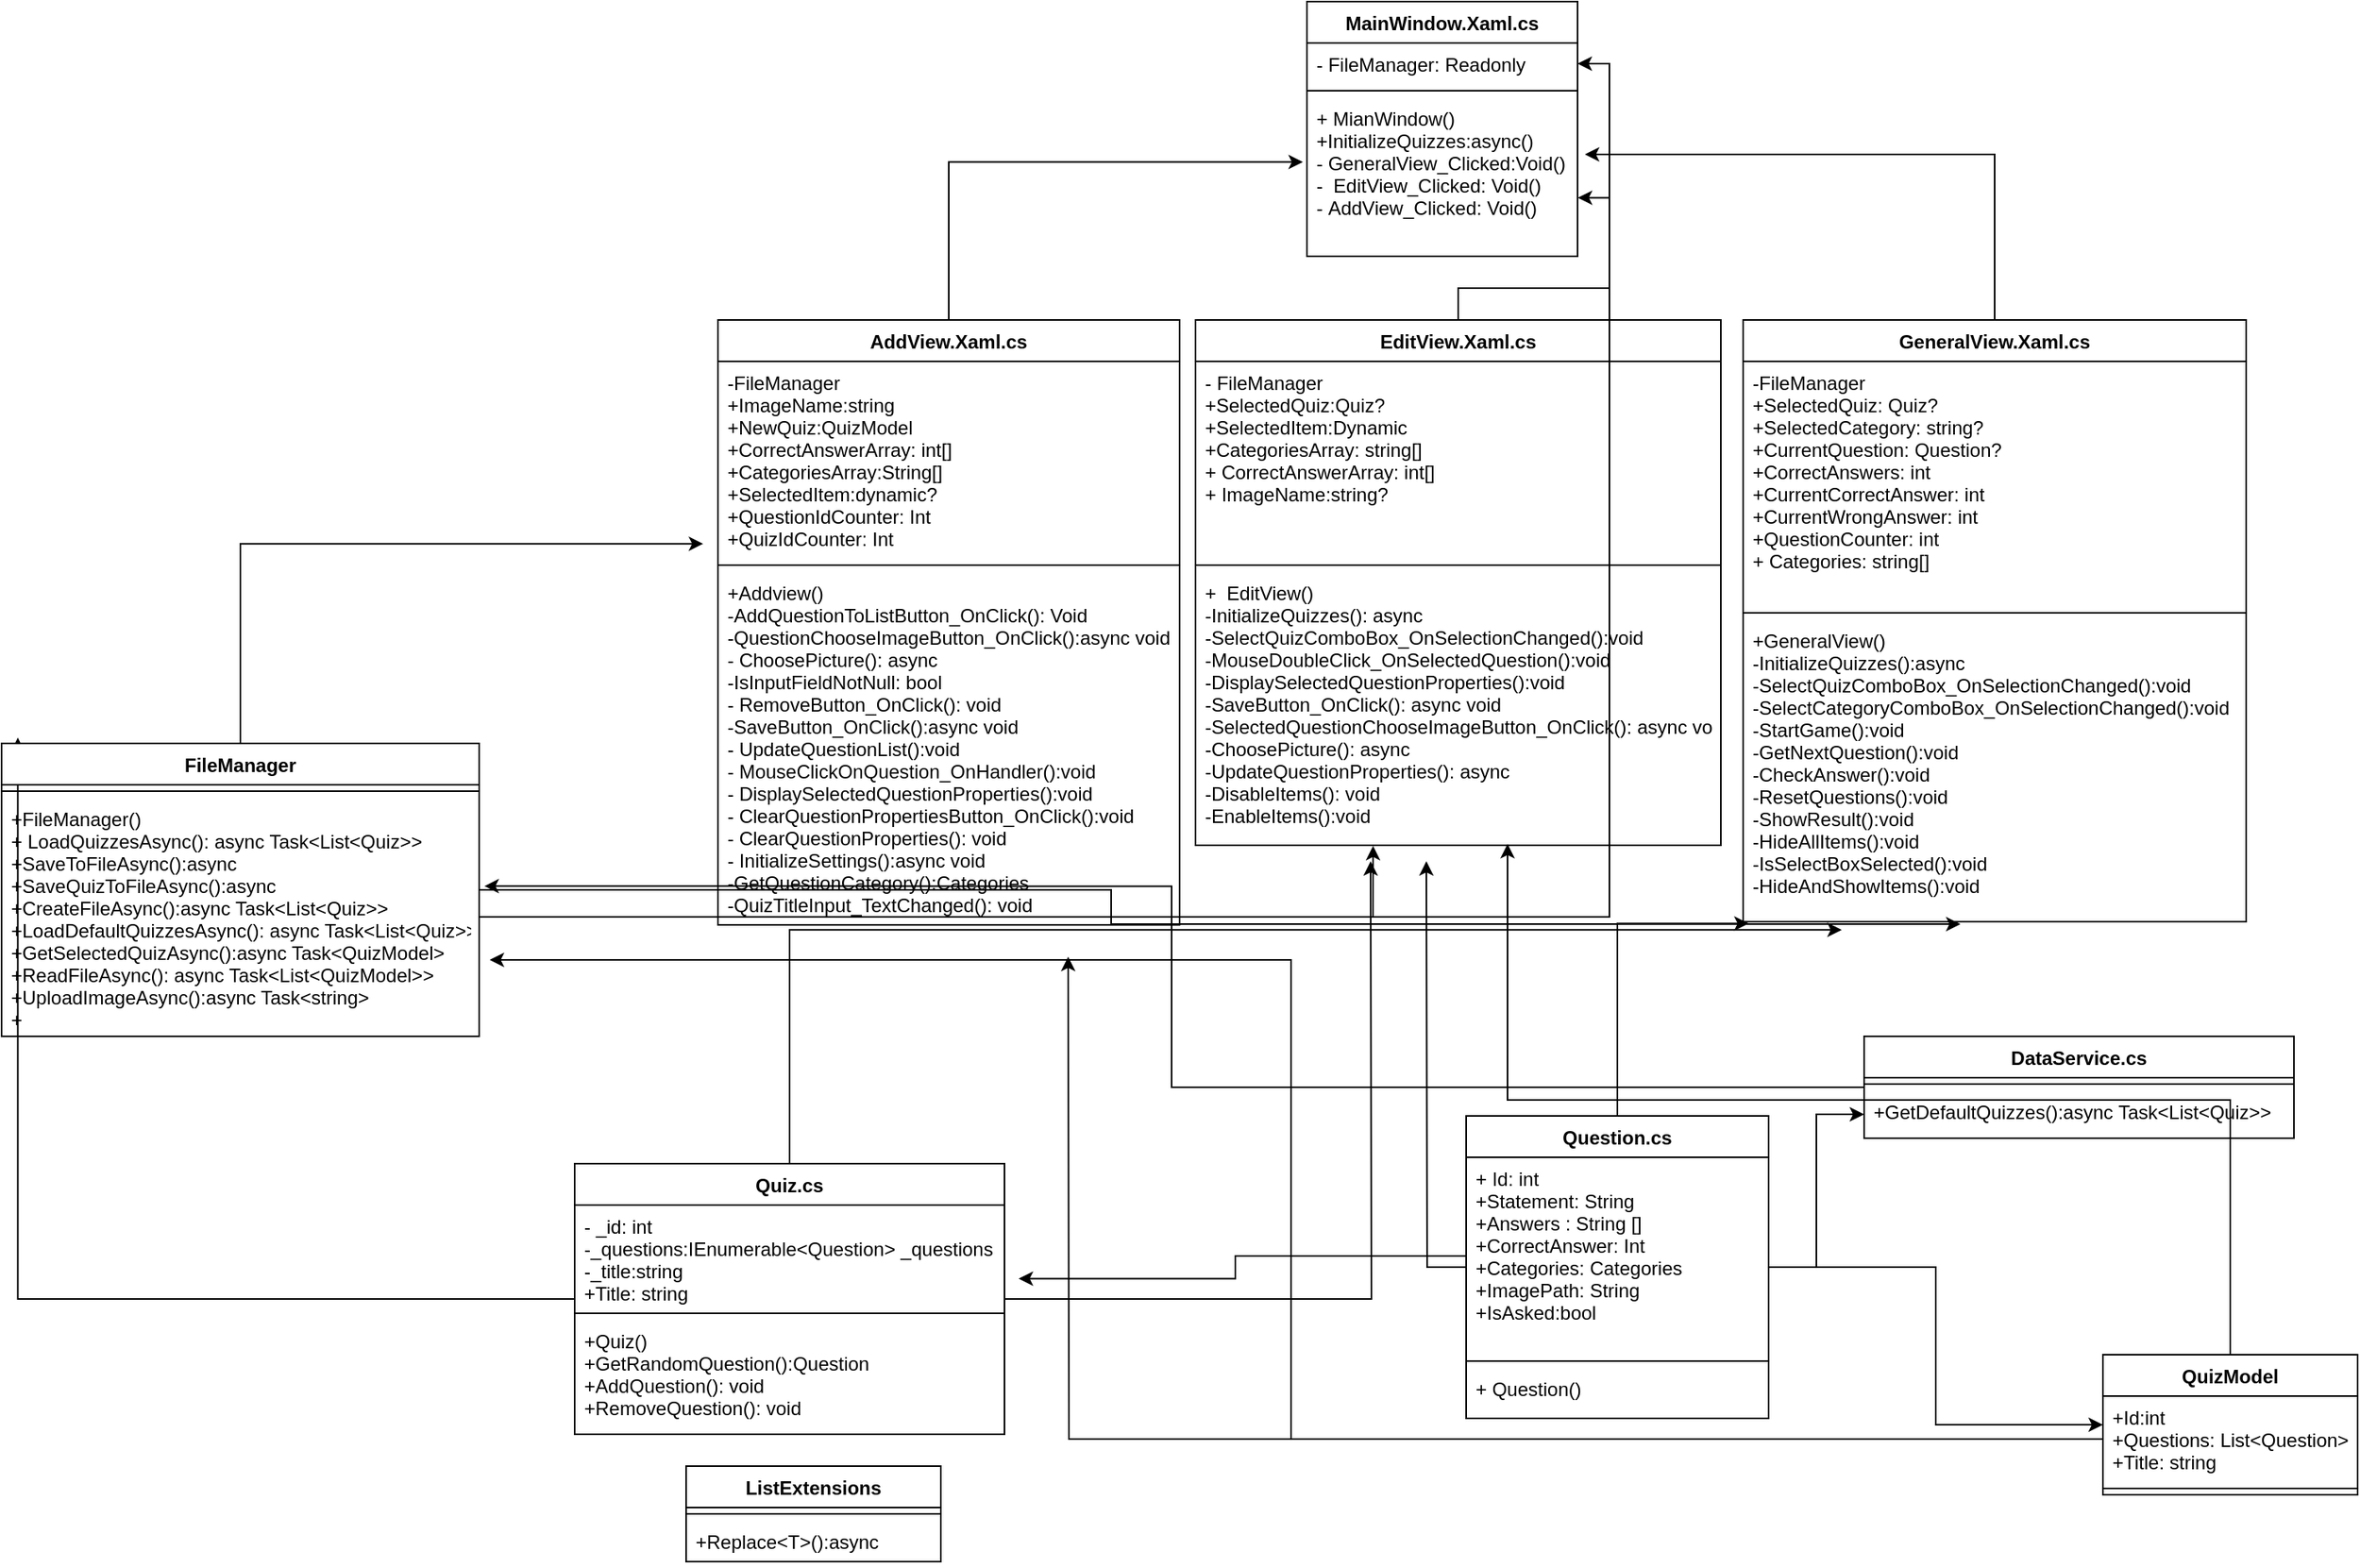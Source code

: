 <mxfile version="20.5.3" type="device"><diagram id="FIJv6bNPyT1z4MbJdgN2" name="Sida-1"><mxGraphModel dx="1865" dy="1716" grid="1" gridSize="10" guides="1" tooltips="1" connect="1" arrows="1" fold="1" page="1" pageScale="1" pageWidth="827" pageHeight="1169" math="0" shadow="0"><root><mxCell id="0"/><mxCell id="1" parent="0"/><mxCell id="g4eud68cJ5rvIqT3V311-7" value="MainWindow.Xaml.cs" style="swimlane;fontStyle=1;align=center;verticalAlign=top;childLayout=stackLayout;horizontal=1;startSize=26;horizontalStack=0;resizeParent=1;resizeParentMax=0;resizeLast=0;collapsible=1;marginBottom=0;" parent="1" vertex="1"><mxGeometry x="140" y="-170" width="170" height="160" as="geometry"/></mxCell><mxCell id="g4eud68cJ5rvIqT3V311-8" value="- FileManager: Readonly" style="text;strokeColor=none;fillColor=none;align=left;verticalAlign=top;spacingLeft=4;spacingRight=4;overflow=hidden;rotatable=0;points=[[0,0.5],[1,0.5]];portConstraint=eastwest;" parent="g4eud68cJ5rvIqT3V311-7" vertex="1"><mxGeometry y="26" width="170" height="26" as="geometry"/></mxCell><mxCell id="g4eud68cJ5rvIqT3V311-9" value="" style="line;strokeWidth=1;fillColor=none;align=left;verticalAlign=middle;spacingTop=-1;spacingLeft=3;spacingRight=3;rotatable=0;labelPosition=right;points=[];portConstraint=eastwest;strokeColor=inherit;" parent="g4eud68cJ5rvIqT3V311-7" vertex="1"><mxGeometry y="52" width="170" height="8" as="geometry"/></mxCell><mxCell id="g4eud68cJ5rvIqT3V311-10" value="+ MianWindow()&#10;+InitializeQuizzes:async()&#10;- GeneralView_Clicked:Void()&#10;-  EditView_Clicked: Void()&#10;- AddView_Clicked: Void()" style="text;strokeColor=none;fillColor=none;align=left;verticalAlign=top;spacingLeft=4;spacingRight=4;overflow=hidden;rotatable=0;points=[[0,0.5],[1,0.5]];portConstraint=eastwest;" parent="g4eud68cJ5rvIqT3V311-7" vertex="1"><mxGeometry y="60" width="170" height="100" as="geometry"/></mxCell><mxCell id="IZM2hhoDSAi-DpYeeWAR-30" style="edgeStyle=orthogonalEdgeStyle;rounded=0;orthogonalLoop=1;jettySize=auto;html=1;" parent="1" source="lCUKq1fIzDH3rZnC9_4V-12" target="IZM2hhoDSAi-DpYeeWAR-25" edge="1"><mxGeometry relative="1" as="geometry"/></mxCell><mxCell id="IZM2hhoDSAi-DpYeeWAR-31" style="edgeStyle=orthogonalEdgeStyle;rounded=0;orthogonalLoop=1;jettySize=auto;html=1;entryX=0.011;entryY=1.006;entryDx=0;entryDy=0;entryPerimeter=0;" parent="1" source="lCUKq1fIzDH3rZnC9_4V-12" target="IZM2hhoDSAi-DpYeeWAR-9" edge="1"><mxGeometry relative="1" as="geometry"/></mxCell><mxCell id="IZM2hhoDSAi-DpYeeWAR-33" style="edgeStyle=orthogonalEdgeStyle;rounded=0;orthogonalLoop=1;jettySize=auto;html=1;" parent="1" source="lCUKq1fIzDH3rZnC9_4V-12" edge="1"><mxGeometry relative="1" as="geometry"><mxPoint x="215" y="370" as="targetPoint"/></mxGeometry></mxCell><mxCell id="IZM2hhoDSAi-DpYeeWAR-38" style="edgeStyle=orthogonalEdgeStyle;rounded=0;orthogonalLoop=1;jettySize=auto;html=1;" parent="1" source="lCUKq1fIzDH3rZnC9_4V-12" target="IZM2hhoDSAi-DpYeeWAR-34" edge="1"><mxGeometry relative="1" as="geometry"/></mxCell><mxCell id="lCUKq1fIzDH3rZnC9_4V-12" value="Question.cs" style="swimlane;fontStyle=1;align=center;verticalAlign=top;childLayout=stackLayout;horizontal=1;startSize=26;horizontalStack=0;resizeParent=1;resizeParentMax=0;resizeLast=0;collapsible=1;marginBottom=0;" parent="1" vertex="1"><mxGeometry x="240" y="530" width="190" height="190" as="geometry"/></mxCell><mxCell id="lCUKq1fIzDH3rZnC9_4V-13" value="+ Id: int&#10;+Statement: String&#10;+Answers : String []&#10;+CorrectAnswer: Int&#10;+Categories: Categories&#10;+ImagePath: String&#10;+IsAsked:bool" style="text;strokeColor=none;fillColor=none;align=left;verticalAlign=top;spacingLeft=4;spacingRight=4;overflow=hidden;rotatable=0;points=[[0,0.5],[1,0.5]];portConstraint=eastwest;" parent="lCUKq1fIzDH3rZnC9_4V-12" vertex="1"><mxGeometry y="26" width="190" height="124" as="geometry"/></mxCell><mxCell id="lCUKq1fIzDH3rZnC9_4V-14" value="" style="line;strokeWidth=1;fillColor=none;align=left;verticalAlign=middle;spacingTop=-1;spacingLeft=3;spacingRight=3;rotatable=0;labelPosition=right;points=[];portConstraint=eastwest;strokeColor=inherit;" parent="lCUKq1fIzDH3rZnC9_4V-12" vertex="1"><mxGeometry y="150" width="190" height="8" as="geometry"/></mxCell><mxCell id="lCUKq1fIzDH3rZnC9_4V-15" value="+ Question() " style="text;strokeColor=none;fillColor=none;align=left;verticalAlign=top;spacingLeft=4;spacingRight=4;overflow=hidden;rotatable=0;points=[[0,0.5],[1,0.5]];portConstraint=eastwest;" parent="lCUKq1fIzDH3rZnC9_4V-12" vertex="1"><mxGeometry y="158" width="190" height="32" as="geometry"/></mxCell><mxCell id="IZM2hhoDSAi-DpYeeWAR-40" style="edgeStyle=orthogonalEdgeStyle;rounded=0;orthogonalLoop=1;jettySize=auto;html=1;entryX=0.034;entryY=-0.02;entryDx=0;entryDy=0;entryPerimeter=0;" parent="1" source="lCUKq1fIzDH3rZnC9_4V-22" target="IZM2hhoDSAi-DpYeeWAR-18" edge="1"><mxGeometry relative="1" as="geometry"/></mxCell><mxCell id="IZM2hhoDSAi-DpYeeWAR-41" style="edgeStyle=orthogonalEdgeStyle;rounded=0;orthogonalLoop=1;jettySize=auto;html=1;" parent="1" source="lCUKq1fIzDH3rZnC9_4V-22" edge="1"><mxGeometry relative="1" as="geometry"><mxPoint x="180" y="370" as="targetPoint"/></mxGeometry></mxCell><mxCell id="IZM2hhoDSAi-DpYeeWAR-43" style="edgeStyle=orthogonalEdgeStyle;rounded=0;orthogonalLoop=1;jettySize=auto;html=1;entryX=0.196;entryY=1.027;entryDx=0;entryDy=0;entryPerimeter=0;" parent="1" source="lCUKq1fIzDH3rZnC9_4V-22" target="IZM2hhoDSAi-DpYeeWAR-9" edge="1"><mxGeometry relative="1" as="geometry"/></mxCell><mxCell id="lCUKq1fIzDH3rZnC9_4V-22" value="Quiz.cs" style="swimlane;fontStyle=1;align=center;verticalAlign=top;childLayout=stackLayout;horizontal=1;startSize=26;horizontalStack=0;resizeParent=1;resizeParentMax=0;resizeLast=0;collapsible=1;marginBottom=0;" parent="1" vertex="1"><mxGeometry x="-320" y="560" width="270" height="170" as="geometry"/></mxCell><mxCell id="lCUKq1fIzDH3rZnC9_4V-23" value="- _id: int&#10;-_questions:IEnumerable&lt;Question&gt; _questions&#10;-_title:string&#10;+Title: string" style="text;strokeColor=none;fillColor=none;align=left;verticalAlign=top;spacingLeft=4;spacingRight=4;overflow=hidden;rotatable=0;points=[[0,0.5],[1,0.5]];portConstraint=eastwest;" parent="lCUKq1fIzDH3rZnC9_4V-22" vertex="1"><mxGeometry y="26" width="270" height="64" as="geometry"/></mxCell><mxCell id="lCUKq1fIzDH3rZnC9_4V-24" value="" style="line;strokeWidth=1;fillColor=none;align=left;verticalAlign=middle;spacingTop=-1;spacingLeft=3;spacingRight=3;rotatable=0;labelPosition=right;points=[];portConstraint=eastwest;strokeColor=inherit;" parent="lCUKq1fIzDH3rZnC9_4V-22" vertex="1"><mxGeometry y="90" width="270" height="8" as="geometry"/></mxCell><mxCell id="lCUKq1fIzDH3rZnC9_4V-25" value="+Quiz()&#10;+GetRandomQuestion():Question&#10;+AddQuestion(): void&#10;+RemoveQuestion(): void" style="text;strokeColor=none;fillColor=none;align=left;verticalAlign=top;spacingLeft=4;spacingRight=4;overflow=hidden;rotatable=0;points=[[0,0.5],[1,0.5]];portConstraint=eastwest;" parent="lCUKq1fIzDH3rZnC9_4V-22" vertex="1"><mxGeometry y="98" width="270" height="72" as="geometry"/></mxCell><mxCell id="IZM2hhoDSAi-DpYeeWAR-28" style="edgeStyle=orthogonalEdgeStyle;rounded=0;orthogonalLoop=1;jettySize=auto;html=1;entryX=1.001;entryY=0.632;entryDx=0;entryDy=0;entryPerimeter=0;" parent="1" source="IZM2hhoDSAi-DpYeeWAR-2" target="g4eud68cJ5rvIqT3V311-10" edge="1"><mxGeometry relative="1" as="geometry"/></mxCell><mxCell id="IZM2hhoDSAi-DpYeeWAR-2" value="EditView.Xaml.cs" style="swimlane;fontStyle=1;align=center;verticalAlign=top;childLayout=stackLayout;horizontal=1;startSize=26;horizontalStack=0;resizeParent=1;resizeParentMax=0;resizeLast=0;collapsible=1;marginBottom=0;" parent="1" vertex="1"><mxGeometry x="70" y="30" width="330" height="330" as="geometry"/></mxCell><mxCell id="IZM2hhoDSAi-DpYeeWAR-3" value="- FileManager&#10;+SelectedQuiz:Quiz?&#10;+SelectedItem:Dynamic&#10;+CategoriesArray: string[]&#10;+ CorrectAnswerArray: int[]&#10;+ ImageName:string?" style="text;strokeColor=none;fillColor=none;align=left;verticalAlign=top;spacingLeft=4;spacingRight=4;overflow=hidden;rotatable=0;points=[[0,0.5],[1,0.5]];portConstraint=eastwest;" parent="IZM2hhoDSAi-DpYeeWAR-2" vertex="1"><mxGeometry y="26" width="330" height="124" as="geometry"/></mxCell><mxCell id="IZM2hhoDSAi-DpYeeWAR-4" value="" style="line;strokeWidth=1;fillColor=none;align=left;verticalAlign=middle;spacingTop=-1;spacingLeft=3;spacingRight=3;rotatable=0;labelPosition=right;points=[];portConstraint=eastwest;strokeColor=inherit;" parent="IZM2hhoDSAi-DpYeeWAR-2" vertex="1"><mxGeometry y="150" width="330" height="8" as="geometry"/></mxCell><mxCell id="IZM2hhoDSAi-DpYeeWAR-5" value="+  EditView()&#10;-InitializeQuizzes(): async&#10;-SelectQuizComboBox_OnSelectionChanged():void&#10;-MouseDoubleClick_OnSelectedQuestion():void&#10;-DisplaySelectedQuestionProperties():void&#10;-SaveButton_OnClick(): async void&#10;-SelectedQuestionChooseImageButton_OnClick(): async void&#10;-ChoosePicture(): async&#10;-UpdateQuestionProperties(): async&#10;-DisableItems(): void&#10;-EnableItems():void" style="text;strokeColor=none;fillColor=none;align=left;verticalAlign=top;spacingLeft=4;spacingRight=4;overflow=hidden;rotatable=0;points=[[0,0.5],[1,0.5]];portConstraint=eastwest;" parent="IZM2hhoDSAi-DpYeeWAR-2" vertex="1"><mxGeometry y="158" width="330" height="172" as="geometry"/></mxCell><mxCell id="IZM2hhoDSAi-DpYeeWAR-26" style="edgeStyle=orthogonalEdgeStyle;rounded=0;orthogonalLoop=1;jettySize=auto;html=1;entryX=1.027;entryY=0.36;entryDx=0;entryDy=0;entryPerimeter=0;" parent="1" source="IZM2hhoDSAi-DpYeeWAR-6" target="g4eud68cJ5rvIqT3V311-10" edge="1"><mxGeometry relative="1" as="geometry"/></mxCell><mxCell id="IZM2hhoDSAi-DpYeeWAR-6" value="GeneralView.Xaml.cs" style="swimlane;fontStyle=1;align=center;verticalAlign=top;childLayout=stackLayout;horizontal=1;startSize=26;horizontalStack=0;resizeParent=1;resizeParentMax=0;resizeLast=0;collapsible=1;marginBottom=0;" parent="1" vertex="1"><mxGeometry x="414" y="30" width="316" height="378" as="geometry"/></mxCell><mxCell id="IZM2hhoDSAi-DpYeeWAR-7" value="-FileManager &#10;+SelectedQuiz: Quiz?&#10;+SelectedCategory: string?&#10;+CurrentQuestion: Question?&#10;+CorrectAnswers: int&#10;+CurrentCorrectAnswer: int&#10;+CurrentWrongAnswer: int&#10;+QuestionCounter: int&#10;+ Categories: string[]" style="text;strokeColor=none;fillColor=none;align=left;verticalAlign=top;spacingLeft=4;spacingRight=4;overflow=hidden;rotatable=0;points=[[0,0.5],[1,0.5]];portConstraint=eastwest;" parent="IZM2hhoDSAi-DpYeeWAR-6" vertex="1"><mxGeometry y="26" width="316" height="154" as="geometry"/></mxCell><mxCell id="IZM2hhoDSAi-DpYeeWAR-8" value="" style="line;strokeWidth=1;fillColor=none;align=left;verticalAlign=middle;spacingTop=-1;spacingLeft=3;spacingRight=3;rotatable=0;labelPosition=right;points=[];portConstraint=eastwest;strokeColor=inherit;" parent="IZM2hhoDSAi-DpYeeWAR-6" vertex="1"><mxGeometry y="180" width="316" height="8" as="geometry"/></mxCell><mxCell id="IZM2hhoDSAi-DpYeeWAR-9" value="+GeneralView()&#10;-InitializeQuizzes():async&#10;-SelectQuizComboBox_OnSelectionChanged():void&#10;-SelectCategoryComboBox_OnSelectionChanged():void&#10;-StartGame():void&#10;-GetNextQuestion():void&#10;-CheckAnswer():void&#10;-ResetQuestions():void&#10;-ShowResult():void&#10;-HideAllItems():void&#10;-IsSelectBoxSelected():void&#10;-HideAndShowItems():void" style="text;strokeColor=none;fillColor=none;align=left;verticalAlign=top;spacingLeft=4;spacingRight=4;overflow=hidden;rotatable=0;points=[[0,0.5],[1,0.5]];portConstraint=eastwest;" parent="IZM2hhoDSAi-DpYeeWAR-6" vertex="1"><mxGeometry y="188" width="316" height="190" as="geometry"/></mxCell><mxCell id="IZM2hhoDSAi-DpYeeWAR-29" style="edgeStyle=orthogonalEdgeStyle;rounded=0;orthogonalLoop=1;jettySize=auto;html=1;entryX=-0.015;entryY=0.408;entryDx=0;entryDy=0;entryPerimeter=0;" parent="1" source="IZM2hhoDSAi-DpYeeWAR-10" target="g4eud68cJ5rvIqT3V311-10" edge="1"><mxGeometry relative="1" as="geometry"/></mxCell><mxCell id="IZM2hhoDSAi-DpYeeWAR-10" value="AddView.Xaml.cs" style="swimlane;fontStyle=1;align=center;verticalAlign=top;childLayout=stackLayout;horizontal=1;startSize=26;horizontalStack=0;resizeParent=1;resizeParentMax=0;resizeLast=0;collapsible=1;marginBottom=0;" parent="1" vertex="1"><mxGeometry x="-230" y="30" width="290" height="380" as="geometry"/></mxCell><mxCell id="IZM2hhoDSAi-DpYeeWAR-11" value="-FileManager&#10;+ImageName:string&#10;+NewQuiz:QuizModel&#10;+CorrectAnswerArray: int[]&#10;+CategoriesArray:String[]&#10;+SelectedItem:dynamic?&#10;+QuestionIdCounter: Int&#10;+QuizIdCounter: Int&#10;&#10;" style="text;strokeColor=none;fillColor=none;align=left;verticalAlign=top;spacingLeft=4;spacingRight=4;overflow=hidden;rotatable=0;points=[[0,0.5],[1,0.5]];portConstraint=eastwest;" parent="IZM2hhoDSAi-DpYeeWAR-10" vertex="1"><mxGeometry y="26" width="290" height="124" as="geometry"/></mxCell><mxCell id="IZM2hhoDSAi-DpYeeWAR-12" value="" style="line;strokeWidth=1;fillColor=none;align=left;verticalAlign=middle;spacingTop=-1;spacingLeft=3;spacingRight=3;rotatable=0;labelPosition=right;points=[];portConstraint=eastwest;strokeColor=inherit;" parent="IZM2hhoDSAi-DpYeeWAR-10" vertex="1"><mxGeometry y="150" width="290" height="8" as="geometry"/></mxCell><mxCell id="IZM2hhoDSAi-DpYeeWAR-13" value="+Addview()&#10;-AddQuestionToListButton_OnClick(): Void&#10;-QuestionChooseImageButton_OnClick():async void&#10;- ChoosePicture(): async&#10;-IsInputFieldNotNull: bool&#10;- RemoveButton_OnClick(): void&#10;-SaveButton_OnClick():async void&#10;- UpdateQuestionList():void&#10;- MouseClickOnQuestion_OnHandler():void&#10;- DisplaySelectedQuestionProperties():void&#10;- ClearQuestionPropertiesButton_OnClick():void&#10;- ClearQuestionProperties(): void&#10;- InitializeSettings():async void&#10;-GetQuestionCategory():Categories&#10;-QuizTitleInput_TextChanged(): void&#10;" style="text;strokeColor=none;fillColor=none;align=left;verticalAlign=top;spacingLeft=4;spacingRight=4;overflow=hidden;rotatable=0;points=[[0,0.5],[1,0.5]];portConstraint=eastwest;" parent="IZM2hhoDSAi-DpYeeWAR-10" vertex="1"><mxGeometry y="158" width="290" height="222" as="geometry"/></mxCell><mxCell id="IZM2hhoDSAi-DpYeeWAR-14" value="ListExtensions" style="swimlane;fontStyle=1;align=center;verticalAlign=top;childLayout=stackLayout;horizontal=1;startSize=26;horizontalStack=0;resizeParent=1;resizeParentMax=0;resizeLast=0;collapsible=1;marginBottom=0;" parent="1" vertex="1"><mxGeometry x="-250" y="750" width="160" height="60" as="geometry"/></mxCell><mxCell id="IZM2hhoDSAi-DpYeeWAR-16" value="" style="line;strokeWidth=1;fillColor=none;align=left;verticalAlign=middle;spacingTop=-1;spacingLeft=3;spacingRight=3;rotatable=0;labelPosition=right;points=[];portConstraint=eastwest;strokeColor=inherit;" parent="IZM2hhoDSAi-DpYeeWAR-14" vertex="1"><mxGeometry y="26" width="160" height="8" as="geometry"/></mxCell><mxCell id="IZM2hhoDSAi-DpYeeWAR-17" value="+Replace&lt;T&gt;():async" style="text;strokeColor=none;fillColor=none;align=left;verticalAlign=top;spacingLeft=4;spacingRight=4;overflow=hidden;rotatable=0;points=[[0,0.5],[1,0.5]];portConstraint=eastwest;" parent="IZM2hhoDSAi-DpYeeWAR-14" vertex="1"><mxGeometry y="34" width="160" height="26" as="geometry"/></mxCell><mxCell id="IZM2hhoDSAi-DpYeeWAR-49" style="edgeStyle=orthogonalEdgeStyle;rounded=0;orthogonalLoop=1;jettySize=auto;html=1;entryX=-0.032;entryY=0.924;entryDx=0;entryDy=0;entryPerimeter=0;" parent="1" source="IZM2hhoDSAi-DpYeeWAR-18" target="IZM2hhoDSAi-DpYeeWAR-11" edge="1"><mxGeometry relative="1" as="geometry"/></mxCell><mxCell id="IZM2hhoDSAi-DpYeeWAR-51" style="edgeStyle=orthogonalEdgeStyle;rounded=0;orthogonalLoop=1;jettySize=auto;html=1;entryX=0.432;entryY=1.008;entryDx=0;entryDy=0;entryPerimeter=0;" parent="1" source="IZM2hhoDSAi-DpYeeWAR-18" target="IZM2hhoDSAi-DpYeeWAR-9" edge="1"><mxGeometry relative="1" as="geometry"/></mxCell><mxCell id="IZM2hhoDSAi-DpYeeWAR-18" value="FileManager" style="swimlane;fontStyle=1;align=center;verticalAlign=top;childLayout=stackLayout;horizontal=1;startSize=26;horizontalStack=0;resizeParent=1;resizeParentMax=0;resizeLast=0;collapsible=1;marginBottom=0;" parent="1" vertex="1"><mxGeometry x="-680" y="296" width="300" height="184" as="geometry"/></mxCell><mxCell id="IZM2hhoDSAi-DpYeeWAR-20" value="" style="line;strokeWidth=1;fillColor=none;align=left;verticalAlign=middle;spacingTop=-1;spacingLeft=3;spacingRight=3;rotatable=0;labelPosition=right;points=[];portConstraint=eastwest;strokeColor=inherit;" parent="IZM2hhoDSAi-DpYeeWAR-18" vertex="1"><mxGeometry y="26" width="300" height="8" as="geometry"/></mxCell><mxCell id="IZM2hhoDSAi-DpYeeWAR-21" value="+FileManager()&#10;+ LoadQuizzesAsync(): async Task&lt;List&lt;Quiz&gt;&gt;&#10;+SaveToFileAsync():async&#10;+SaveQuizToFileAsync():async&#10;+CreateFileAsync():async Task&lt;List&lt;Quiz&gt;&gt;&#10;+LoadDefaultQuizzesAsync(): async Task&lt;List&lt;Quiz&gt;&gt;&#10;+GetSelectedQuizAsync():async Task&lt;QuizModel&gt; &#10;+ReadFileAsync(): async Task&lt;List&lt;QuizModel&gt;&gt;&#10;+UploadImageAsync():async Task&lt;string&gt;&#10;+&#10;&#10;" style="text;strokeColor=none;fillColor=none;align=left;verticalAlign=top;spacingLeft=4;spacingRight=4;overflow=hidden;rotatable=0;points=[[0,0.5],[1,0.5]];portConstraint=eastwest;" parent="IZM2hhoDSAi-DpYeeWAR-18" vertex="1"><mxGeometry y="34" width="300" height="150" as="geometry"/></mxCell><mxCell id="IZM2hhoDSAi-DpYeeWAR-44" style="edgeStyle=orthogonalEdgeStyle;rounded=0;orthogonalLoop=1;jettySize=auto;html=1;entryX=1.011;entryY=0.371;entryDx=0;entryDy=0;entryPerimeter=0;" parent="1" source="IZM2hhoDSAi-DpYeeWAR-22" target="IZM2hhoDSAi-DpYeeWAR-21" edge="1"><mxGeometry relative="1" as="geometry"/></mxCell><mxCell id="IZM2hhoDSAi-DpYeeWAR-22" value="DataService.cs" style="swimlane;fontStyle=1;align=center;verticalAlign=top;childLayout=stackLayout;horizontal=1;startSize=26;horizontalStack=0;resizeParent=1;resizeParentMax=0;resizeLast=0;collapsible=1;marginBottom=0;" parent="1" vertex="1"><mxGeometry x="490" y="480" width="270" height="64" as="geometry"/></mxCell><mxCell id="IZM2hhoDSAi-DpYeeWAR-24" value="" style="line;strokeWidth=1;fillColor=none;align=left;verticalAlign=middle;spacingTop=-1;spacingLeft=3;spacingRight=3;rotatable=0;labelPosition=right;points=[];portConstraint=eastwest;strokeColor=inherit;" parent="IZM2hhoDSAi-DpYeeWAR-22" vertex="1"><mxGeometry y="26" width="270" height="8" as="geometry"/></mxCell><mxCell id="IZM2hhoDSAi-DpYeeWAR-25" value="+GetDefaultQuizzes():async Task&lt;List&lt;Quiz&gt;&gt;" style="text;strokeColor=none;fillColor=none;align=left;verticalAlign=top;spacingLeft=4;spacingRight=4;overflow=hidden;rotatable=0;points=[[0,0.5],[1,0.5]];portConstraint=eastwest;" parent="IZM2hhoDSAi-DpYeeWAR-22" vertex="1"><mxGeometry y="34" width="270" height="30" as="geometry"/></mxCell><mxCell id="IZM2hhoDSAi-DpYeeWAR-47" style="edgeStyle=orthogonalEdgeStyle;rounded=0;orthogonalLoop=1;jettySize=auto;html=1;entryX=0.594;entryY=0.995;entryDx=0;entryDy=0;entryPerimeter=0;" parent="1" source="IZM2hhoDSAi-DpYeeWAR-34" target="IZM2hhoDSAi-DpYeeWAR-5" edge="1"><mxGeometry relative="1" as="geometry"/></mxCell><mxCell id="IZM2hhoDSAi-DpYeeWAR-34" value="QuizModel" style="swimlane;fontStyle=1;align=center;verticalAlign=top;childLayout=stackLayout;horizontal=1;startSize=26;horizontalStack=0;resizeParent=1;resizeParentMax=0;resizeLast=0;collapsible=1;marginBottom=0;" parent="1" vertex="1"><mxGeometry x="640" y="680" width="160" height="88" as="geometry"/></mxCell><mxCell id="IZM2hhoDSAi-DpYeeWAR-35" value="+Id:int&#10;+Questions: List&lt;Question&gt;&#10;+Title: string" style="text;strokeColor=none;fillColor=none;align=left;verticalAlign=top;spacingLeft=4;spacingRight=4;overflow=hidden;rotatable=0;points=[[0,0.5],[1,0.5]];portConstraint=eastwest;" parent="IZM2hhoDSAi-DpYeeWAR-34" vertex="1"><mxGeometry y="26" width="160" height="54" as="geometry"/></mxCell><mxCell id="IZM2hhoDSAi-DpYeeWAR-36" value="" style="line;strokeWidth=1;fillColor=none;align=left;verticalAlign=middle;spacingTop=-1;spacingLeft=3;spacingRight=3;rotatable=0;labelPosition=right;points=[];portConstraint=eastwest;strokeColor=inherit;" parent="IZM2hhoDSAi-DpYeeWAR-34" vertex="1"><mxGeometry y="80" width="160" height="8" as="geometry"/></mxCell><mxCell id="IZM2hhoDSAi-DpYeeWAR-39" style="edgeStyle=orthogonalEdgeStyle;rounded=0;orthogonalLoop=1;jettySize=auto;html=1;entryX=1.033;entryY=0.722;entryDx=0;entryDy=0;entryPerimeter=0;" parent="1" source="lCUKq1fIzDH3rZnC9_4V-13" target="lCUKq1fIzDH3rZnC9_4V-23" edge="1"><mxGeometry relative="1" as="geometry"/></mxCell><mxCell id="IZM2hhoDSAi-DpYeeWAR-45" style="edgeStyle=orthogonalEdgeStyle;rounded=0;orthogonalLoop=1;jettySize=auto;html=1;entryX=1.022;entryY=0.68;entryDx=0;entryDy=0;entryPerimeter=0;" parent="1" source="IZM2hhoDSAi-DpYeeWAR-35" target="IZM2hhoDSAi-DpYeeWAR-21" edge="1"><mxGeometry relative="1" as="geometry"/></mxCell><mxCell id="IZM2hhoDSAi-DpYeeWAR-46" style="edgeStyle=orthogonalEdgeStyle;rounded=0;orthogonalLoop=1;jettySize=auto;html=1;" parent="1" source="IZM2hhoDSAi-DpYeeWAR-35" edge="1"><mxGeometry relative="1" as="geometry"><mxPoint x="-10" y="430" as="targetPoint"/></mxGeometry></mxCell><mxCell id="IZM2hhoDSAi-DpYeeWAR-48" style="edgeStyle=orthogonalEdgeStyle;rounded=0;orthogonalLoop=1;jettySize=auto;html=1;entryX=1;entryY=0.5;entryDx=0;entryDy=0;" parent="1" source="IZM2hhoDSAi-DpYeeWAR-21" target="g4eud68cJ5rvIqT3V311-8" edge="1"><mxGeometry relative="1" as="geometry"/></mxCell><mxCell id="IZM2hhoDSAi-DpYeeWAR-50" style="edgeStyle=orthogonalEdgeStyle;rounded=0;orthogonalLoop=1;jettySize=auto;html=1;entryX=0.338;entryY=1.002;entryDx=0;entryDy=0;entryPerimeter=0;" parent="1" source="IZM2hhoDSAi-DpYeeWAR-21" target="IZM2hhoDSAi-DpYeeWAR-5" edge="1"><mxGeometry relative="1" as="geometry"/></mxCell></root></mxGraphModel></diagram></mxfile>